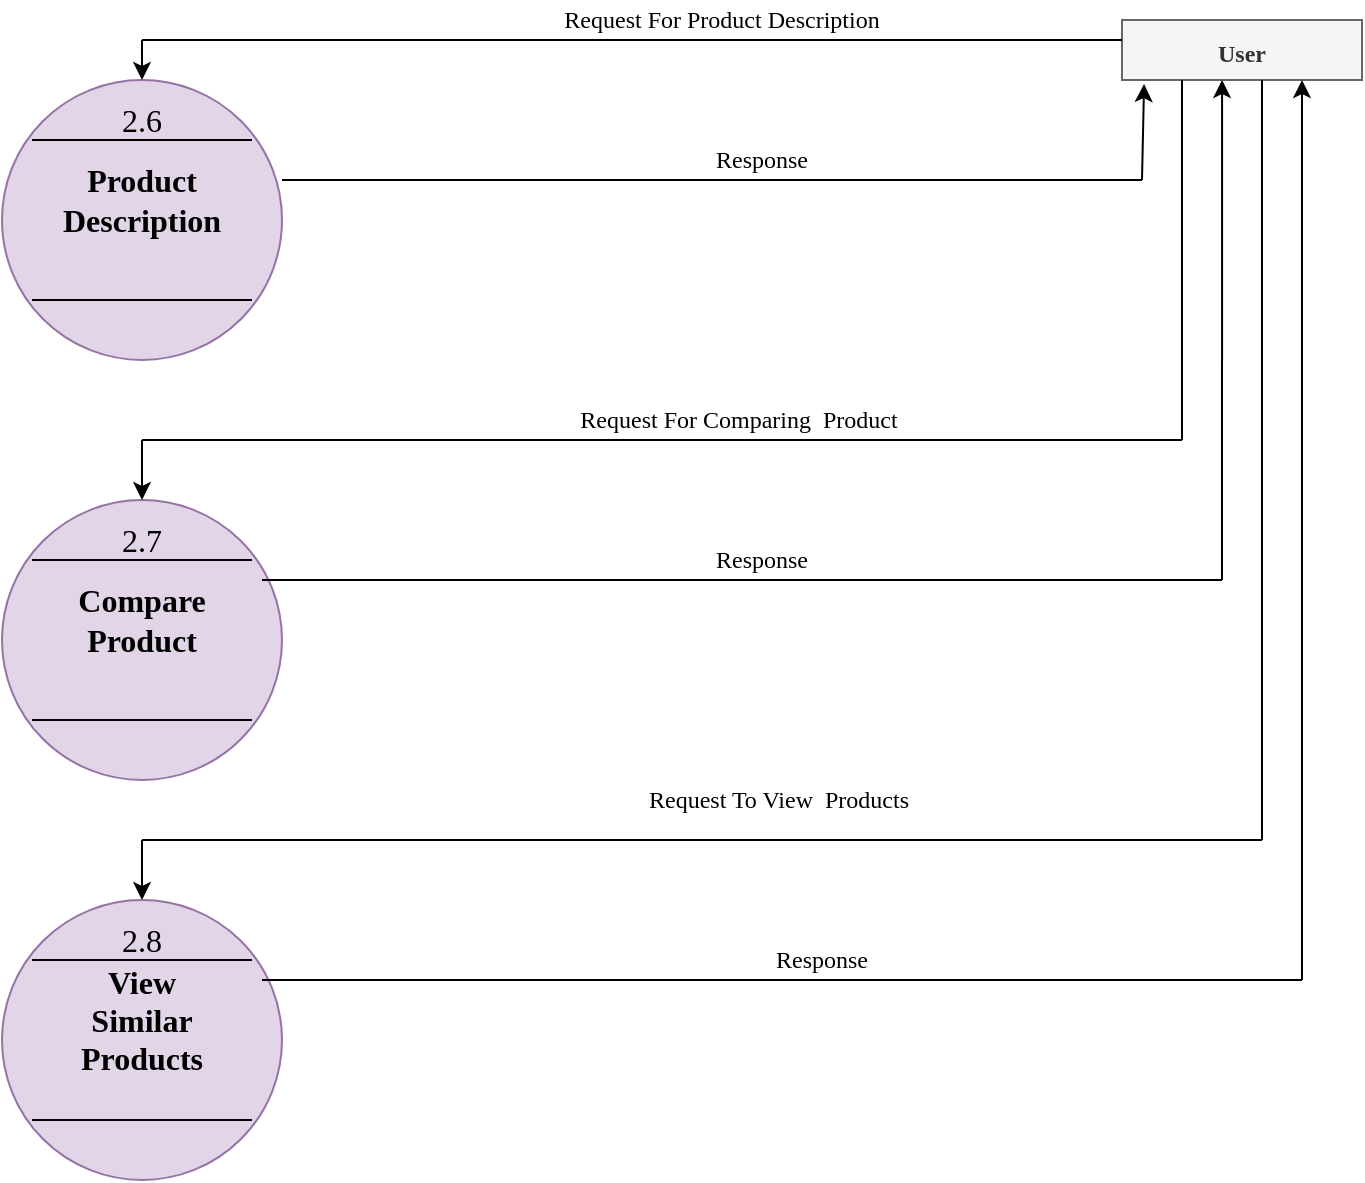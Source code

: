 <mxfile version="13.7.9" type="device"><diagram id="Nfa_3C69mdJgyAWC5_ok" name="Page-1"><mxGraphModel dx="862" dy="492" grid="1" gridSize="10" guides="1" tooltips="1" connect="1" arrows="1" fold="1" page="1" pageScale="1" pageWidth="827" pageHeight="1169" math="0" shadow="0"><root><mxCell id="0"/><mxCell id="1" parent="0"/><mxCell id="m_tA8itqVSgT5yF24dEt-2" value="" style="ellipse;whiteSpace=wrap;html=1;aspect=fixed;fillColor=#e1d5e7;strokeColor=#9673a6;" parent="1" vertex="1"><mxGeometry x="80" y="110" width="140" height="140" as="geometry"/></mxCell><mxCell id="m_tA8itqVSgT5yF24dEt-4" value="" style="endArrow=none;html=1;" parent="1" edge="1"><mxGeometry width="50" height="50" relative="1" as="geometry"><mxPoint x="95" y="140" as="sourcePoint"/><mxPoint x="205" y="140" as="targetPoint"/></mxGeometry></mxCell><mxCell id="m_tA8itqVSgT5yF24dEt-5" value="" style="endArrow=none;html=1;" parent="1" edge="1"><mxGeometry width="50" height="50" relative="1" as="geometry"><mxPoint x="95" y="220" as="sourcePoint"/><mxPoint x="205" y="220" as="targetPoint"/></mxGeometry></mxCell><mxCell id="m_tA8itqVSgT5yF24dEt-6" value="2.6" style="text;html=1;strokeColor=none;fillColor=none;align=center;verticalAlign=middle;whiteSpace=wrap;rounded=0;fontSize=16;fontFamily=Lucida Console;" parent="1" vertex="1"><mxGeometry x="130" y="120" width="40" height="20" as="geometry"/></mxCell><mxCell id="m_tA8itqVSgT5yF24dEt-7" value="Product&lt;br&gt;Description" style="text;html=1;strokeColor=none;fillColor=none;align=center;verticalAlign=middle;whiteSpace=wrap;rounded=0;fontFamily=Lucida Console;fontSize=16;fontStyle=1" parent="1" vertex="1"><mxGeometry x="130" y="160" width="40" height="20" as="geometry"/></mxCell><mxCell id="m_tA8itqVSgT5yF24dEt-8" value="&lt;font style=&quot;font-size: 12px&quot;&gt;&lt;b&gt;User&lt;/b&gt;&lt;/font&gt;" style="rounded=0;whiteSpace=wrap;html=1;fontFamily=Lucida Console;fontSize=16;fillColor=#f5f5f5;strokeColor=#666666;fontColor=#333333;" parent="1" vertex="1"><mxGeometry x="640" y="80" width="120" height="30" as="geometry"/></mxCell><mxCell id="m_tA8itqVSgT5yF24dEt-9" value="" style="endArrow=none;html=1;fontFamily=Lucida Console;fontSize=16;" parent="1" edge="1"><mxGeometry width="50" height="50" relative="1" as="geometry"><mxPoint x="150" y="90" as="sourcePoint"/><mxPoint x="640" y="90" as="targetPoint"/></mxGeometry></mxCell><mxCell id="m_tA8itqVSgT5yF24dEt-10" value="" style="endArrow=classic;html=1;fontFamily=Lucida Console;fontSize=16;entryX=0.5;entryY=0;entryDx=0;entryDy=0;" parent="1" target="m_tA8itqVSgT5yF24dEt-2" edge="1"><mxGeometry width="50" height="50" relative="1" as="geometry"><mxPoint x="150" y="90" as="sourcePoint"/><mxPoint x="200" y="40" as="targetPoint"/></mxGeometry></mxCell><mxCell id="m_tA8itqVSgT5yF24dEt-11" value="" style="endArrow=none;html=1;fontFamily=Lucida Console;fontSize=16;" parent="1" edge="1"><mxGeometry width="50" height="50" relative="1" as="geometry"><mxPoint x="220" y="160" as="sourcePoint"/><mxPoint x="650" y="160" as="targetPoint"/></mxGeometry></mxCell><mxCell id="m_tA8itqVSgT5yF24dEt-12" value="" style="endArrow=classic;html=1;fontFamily=Lucida Console;fontSize=16;entryX=0.092;entryY=1.067;entryDx=0;entryDy=0;entryPerimeter=0;" parent="1" target="m_tA8itqVSgT5yF24dEt-8" edge="1"><mxGeometry width="50" height="50" relative="1" as="geometry"><mxPoint x="650" y="160" as="sourcePoint"/><mxPoint x="700" y="110" as="targetPoint"/></mxGeometry></mxCell><mxCell id="m_tA8itqVSgT5yF24dEt-13" value="Request For Product Description" style="text;html=1;strokeColor=none;fillColor=none;align=center;verticalAlign=middle;whiteSpace=wrap;rounded=0;fontFamily=Lucida Console;fontSize=12;" parent="1" vertex="1"><mxGeometry x="270" y="70" width="340" height="20" as="geometry"/></mxCell><mxCell id="m_tA8itqVSgT5yF24dEt-14" value="Response" style="text;html=1;strokeColor=none;fillColor=none;align=center;verticalAlign=middle;whiteSpace=wrap;rounded=0;fontFamily=Lucida Console;fontSize=12;" parent="1" vertex="1"><mxGeometry x="440" y="140" width="40" height="20" as="geometry"/></mxCell><mxCell id="m_tA8itqVSgT5yF24dEt-16" value="" style="ellipse;whiteSpace=wrap;html=1;aspect=fixed;fillColor=#e1d5e7;strokeColor=#9673a6;" parent="1" vertex="1"><mxGeometry x="80" y="320" width="140" height="140" as="geometry"/></mxCell><mxCell id="m_tA8itqVSgT5yF24dEt-17" value="" style="endArrow=none;html=1;" parent="1" edge="1"><mxGeometry width="50" height="50" relative="1" as="geometry"><mxPoint x="95" y="350" as="sourcePoint"/><mxPoint x="205" y="350" as="targetPoint"/></mxGeometry></mxCell><mxCell id="m_tA8itqVSgT5yF24dEt-18" value="" style="endArrow=none;html=1;" parent="1" edge="1"><mxGeometry width="50" height="50" relative="1" as="geometry"><mxPoint x="95" y="430" as="sourcePoint"/><mxPoint x="205" y="430" as="targetPoint"/></mxGeometry></mxCell><mxCell id="m_tA8itqVSgT5yF24dEt-19" value="2.7" style="text;html=1;strokeColor=none;fillColor=none;align=center;verticalAlign=middle;whiteSpace=wrap;rounded=0;fontSize=16;fontFamily=Lucida Console;" parent="1" vertex="1"><mxGeometry x="130" y="330" width="40" height="20" as="geometry"/></mxCell><mxCell id="m_tA8itqVSgT5yF24dEt-20" value="Compare&lt;br&gt;Product" style="text;html=1;strokeColor=none;fillColor=none;align=center;verticalAlign=middle;whiteSpace=wrap;rounded=0;fontFamily=Lucida Console;fontSize=16;fontStyle=1" parent="1" vertex="1"><mxGeometry x="130" y="370" width="40" height="20" as="geometry"/></mxCell><mxCell id="m_tA8itqVSgT5yF24dEt-21" value="" style="endArrow=none;html=1;fontFamily=Lucida Console;fontSize=12;" parent="1" edge="1"><mxGeometry width="50" height="50" relative="1" as="geometry"><mxPoint x="670" y="290" as="sourcePoint"/><mxPoint x="670" y="110" as="targetPoint"/></mxGeometry></mxCell><mxCell id="m_tA8itqVSgT5yF24dEt-22" value="" style="endArrow=none;html=1;fontFamily=Lucida Console;fontSize=12;" parent="1" edge="1"><mxGeometry width="50" height="50" relative="1" as="geometry"><mxPoint x="150" y="290" as="sourcePoint"/><mxPoint x="670" y="290" as="targetPoint"/></mxGeometry></mxCell><mxCell id="m_tA8itqVSgT5yF24dEt-23" value="" style="endArrow=classic;html=1;fontFamily=Lucida Console;fontSize=12;entryX=0.5;entryY=0;entryDx=0;entryDy=0;" parent="1" target="m_tA8itqVSgT5yF24dEt-16" edge="1"><mxGeometry width="50" height="50" relative="1" as="geometry"><mxPoint x="150" y="290" as="sourcePoint"/><mxPoint x="200" y="240" as="targetPoint"/></mxGeometry></mxCell><mxCell id="m_tA8itqVSgT5yF24dEt-24" value="" style="endArrow=none;html=1;fontFamily=Lucida Console;fontSize=12;" parent="1" edge="1"><mxGeometry width="50" height="50" relative="1" as="geometry"><mxPoint x="210" y="360" as="sourcePoint"/><mxPoint x="690" y="360" as="targetPoint"/></mxGeometry></mxCell><mxCell id="m_tA8itqVSgT5yF24dEt-25" value="" style="endArrow=classic;html=1;fontFamily=Lucida Console;fontSize=12;entryX=0.5;entryY=0;entryDx=0;entryDy=0;" parent="1" target="m_tA8itqVSgT5yF24dEt-30" edge="1"><mxGeometry width="50" height="50" relative="1" as="geometry"><mxPoint x="150" y="490" as="sourcePoint"/><mxPoint x="200" y="440" as="targetPoint"/></mxGeometry></mxCell><mxCell id="m_tA8itqVSgT5yF24dEt-26" value="" style="endArrow=classic;html=1;fontFamily=Lucida Console;fontSize=12;entryX=0.417;entryY=1;entryDx=0;entryDy=0;entryPerimeter=0;" parent="1" target="m_tA8itqVSgT5yF24dEt-8" edge="1"><mxGeometry width="50" height="50" relative="1" as="geometry"><mxPoint x="690" y="360" as="sourcePoint"/><mxPoint x="740" y="310" as="targetPoint"/></mxGeometry></mxCell><mxCell id="m_tA8itqVSgT5yF24dEt-28" value="Request For Comparing&amp;nbsp; Product&amp;nbsp;" style="text;html=1;strokeColor=none;fillColor=none;align=center;verticalAlign=middle;whiteSpace=wrap;rounded=0;fontFamily=Lucida Console;fontSize=12;" parent="1" vertex="1"><mxGeometry x="280" y="270" width="340" height="20" as="geometry"/></mxCell><mxCell id="m_tA8itqVSgT5yF24dEt-29" value="Response" style="text;html=1;strokeColor=none;fillColor=none;align=center;verticalAlign=middle;whiteSpace=wrap;rounded=0;fontFamily=Lucida Console;fontSize=12;" parent="1" vertex="1"><mxGeometry x="440" y="340" width="40" height="20" as="geometry"/></mxCell><mxCell id="m_tA8itqVSgT5yF24dEt-30" value="" style="ellipse;whiteSpace=wrap;html=1;aspect=fixed;fillColor=#e1d5e7;strokeColor=#9673a6;" parent="1" vertex="1"><mxGeometry x="80" y="520" width="140" height="140" as="geometry"/></mxCell><mxCell id="m_tA8itqVSgT5yF24dEt-31" value="" style="endArrow=none;html=1;" parent="1" edge="1"><mxGeometry width="50" height="50" relative="1" as="geometry"><mxPoint x="95" y="550" as="sourcePoint"/><mxPoint x="205" y="550" as="targetPoint"/></mxGeometry></mxCell><mxCell id="m_tA8itqVSgT5yF24dEt-32" value="" style="endArrow=none;html=1;" parent="1" edge="1"><mxGeometry width="50" height="50" relative="1" as="geometry"><mxPoint x="95" y="630" as="sourcePoint"/><mxPoint x="205" y="630" as="targetPoint"/></mxGeometry></mxCell><mxCell id="m_tA8itqVSgT5yF24dEt-33" value="2.8" style="text;html=1;strokeColor=none;fillColor=none;align=center;verticalAlign=middle;whiteSpace=wrap;rounded=0;fontSize=16;fontFamily=Lucida Console;" parent="1" vertex="1"><mxGeometry x="130" y="530" width="40" height="20" as="geometry"/></mxCell><mxCell id="m_tA8itqVSgT5yF24dEt-34" value="View&lt;br&gt;Similar&lt;br&gt;Products" style="text;html=1;strokeColor=none;fillColor=none;align=center;verticalAlign=middle;whiteSpace=wrap;rounded=0;fontFamily=Lucida Console;fontSize=16;fontStyle=1" parent="1" vertex="1"><mxGeometry x="130" y="570" width="40" height="20" as="geometry"/></mxCell><mxCell id="m_tA8itqVSgT5yF24dEt-35" value="" style="endArrow=none;html=1;fontFamily=Lucida Console;fontSize=12;" parent="1" edge="1"><mxGeometry width="50" height="50" relative="1" as="geometry"><mxPoint x="710" y="490" as="sourcePoint"/><mxPoint x="710" y="110" as="targetPoint"/></mxGeometry></mxCell><mxCell id="m_tA8itqVSgT5yF24dEt-37" value="" style="endArrow=none;html=1;fontFamily=Lucida Console;fontSize=12;" parent="1" edge="1"><mxGeometry width="50" height="50" relative="1" as="geometry"><mxPoint x="150" y="490" as="sourcePoint"/><mxPoint x="710" y="490" as="targetPoint"/></mxGeometry></mxCell><mxCell id="m_tA8itqVSgT5yF24dEt-38" value="" style="endArrow=none;html=1;fontFamily=Lucida Console;fontSize=12;" parent="1" edge="1"><mxGeometry width="50" height="50" relative="1" as="geometry"><mxPoint x="210" y="560" as="sourcePoint"/><mxPoint x="730" y="560" as="targetPoint"/></mxGeometry></mxCell><mxCell id="m_tA8itqVSgT5yF24dEt-39" value="" style="endArrow=classic;html=1;fontFamily=Lucida Console;fontSize=12;entryX=0.75;entryY=1;entryDx=0;entryDy=0;" parent="1" target="m_tA8itqVSgT5yF24dEt-8" edge="1"><mxGeometry width="50" height="50" relative="1" as="geometry"><mxPoint x="730" y="560" as="sourcePoint"/><mxPoint x="730" y="390" as="targetPoint"/></mxGeometry></mxCell><mxCell id="m_tA8itqVSgT5yF24dEt-40" value="Request To View&amp;nbsp; Products&amp;nbsp;" style="text;html=1;strokeColor=none;fillColor=none;align=center;verticalAlign=middle;whiteSpace=wrap;rounded=0;fontFamily=Lucida Console;fontSize=12;" parent="1" vertex="1"><mxGeometry x="300" y="460" width="340" height="20" as="geometry"/></mxCell><mxCell id="m_tA8itqVSgT5yF24dEt-41" value="Response" style="text;html=1;strokeColor=none;fillColor=none;align=center;verticalAlign=middle;whiteSpace=wrap;rounded=0;fontFamily=Lucida Console;fontSize=12;" parent="1" vertex="1"><mxGeometry x="470" y="540" width="40" height="20" as="geometry"/></mxCell></root></mxGraphModel></diagram></mxfile>